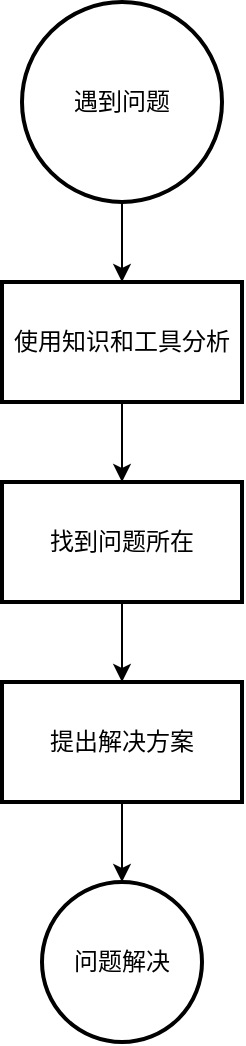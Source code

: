<mxfile version="24.2.0" type="github">
  <diagram name="第 1 页" id="VMBC8vOwCnFI4T1hJNYy">
    <mxGraphModel dx="1242" dy="819" grid="1" gridSize="10" guides="1" tooltips="1" connect="1" arrows="1" fold="1" page="1" pageScale="1" pageWidth="827" pageHeight="1169" math="0" shadow="0">
      <root>
        <mxCell id="0" />
        <mxCell id="1" parent="0" />
        <mxCell id="81G_Vp6k0Rup5mjlCdx5-4" value="" style="edgeStyle=orthogonalEdgeStyle;rounded=0;orthogonalLoop=1;jettySize=auto;html=1;" edge="1" parent="1" source="81G_Vp6k0Rup5mjlCdx5-2" target="81G_Vp6k0Rup5mjlCdx5-3">
          <mxGeometry relative="1" as="geometry" />
        </mxCell>
        <mxCell id="81G_Vp6k0Rup5mjlCdx5-2" value="遇到问题" style="strokeWidth=2;html=1;shape=mxgraph.flowchart.start_2;whiteSpace=wrap;" vertex="1" parent="1">
          <mxGeometry x="150" y="80" width="100" height="100" as="geometry" />
        </mxCell>
        <mxCell id="81G_Vp6k0Rup5mjlCdx5-8" value="" style="edgeStyle=orthogonalEdgeStyle;rounded=0;orthogonalLoop=1;jettySize=auto;html=1;" edge="1" parent="1" source="81G_Vp6k0Rup5mjlCdx5-3" target="81G_Vp6k0Rup5mjlCdx5-7">
          <mxGeometry relative="1" as="geometry" />
        </mxCell>
        <mxCell id="81G_Vp6k0Rup5mjlCdx5-3" value="使用知识和工具分析" style="whiteSpace=wrap;html=1;strokeWidth=2;" vertex="1" parent="1">
          <mxGeometry x="140" y="220" width="120" height="60" as="geometry" />
        </mxCell>
        <mxCell id="81G_Vp6k0Rup5mjlCdx5-10" value="" style="edgeStyle=orthogonalEdgeStyle;rounded=0;orthogonalLoop=1;jettySize=auto;html=1;" edge="1" parent="1" source="81G_Vp6k0Rup5mjlCdx5-7" target="81G_Vp6k0Rup5mjlCdx5-9">
          <mxGeometry relative="1" as="geometry" />
        </mxCell>
        <mxCell id="81G_Vp6k0Rup5mjlCdx5-7" value="找到问题所在" style="whiteSpace=wrap;html=1;strokeWidth=2;" vertex="1" parent="1">
          <mxGeometry x="140" y="320" width="120" height="60" as="geometry" />
        </mxCell>
        <mxCell id="81G_Vp6k0Rup5mjlCdx5-12" value="" style="edgeStyle=orthogonalEdgeStyle;rounded=0;orthogonalLoop=1;jettySize=auto;html=1;" edge="1" parent="1" source="81G_Vp6k0Rup5mjlCdx5-9" target="81G_Vp6k0Rup5mjlCdx5-11">
          <mxGeometry relative="1" as="geometry" />
        </mxCell>
        <mxCell id="81G_Vp6k0Rup5mjlCdx5-9" value="提出解决方案" style="whiteSpace=wrap;html=1;strokeWidth=2;" vertex="1" parent="1">
          <mxGeometry x="140" y="420" width="120" height="60" as="geometry" />
        </mxCell>
        <mxCell id="81G_Vp6k0Rup5mjlCdx5-11" value="问题解决" style="ellipse;whiteSpace=wrap;html=1;strokeWidth=2;" vertex="1" parent="1">
          <mxGeometry x="160" y="520" width="80" height="80" as="geometry" />
        </mxCell>
      </root>
    </mxGraphModel>
  </diagram>
</mxfile>
